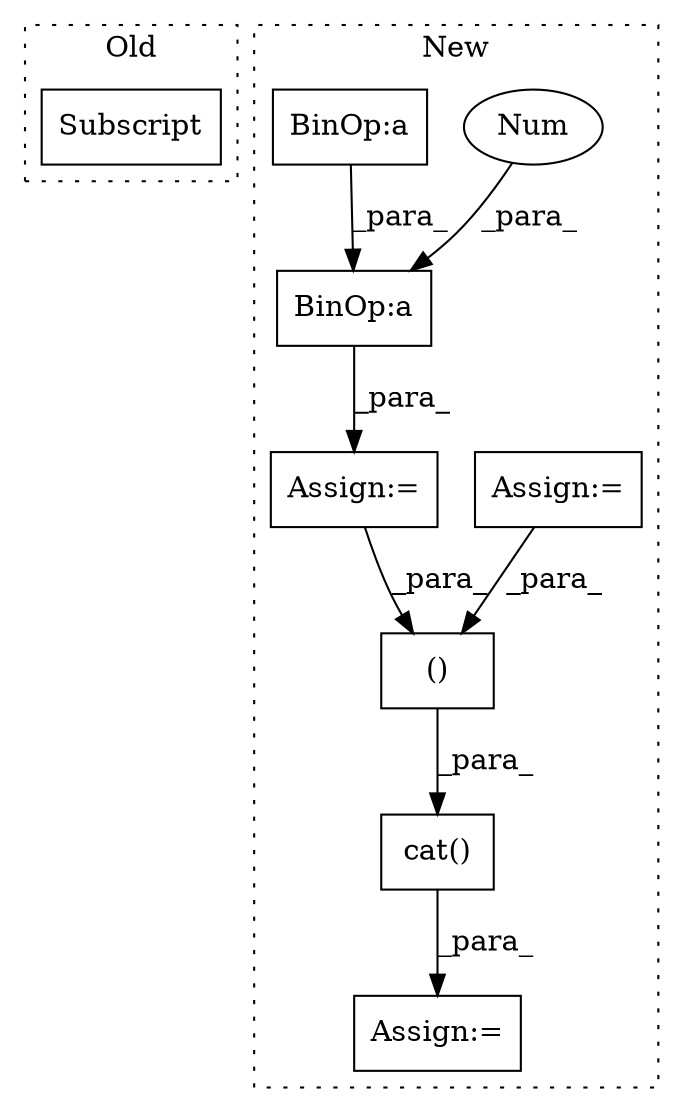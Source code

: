 digraph G {
subgraph cluster0 {
1 [label="Subscript" a="63" s="8592,0" l="21,0" shape="box"];
label = "Old";
style="dotted";
}
subgraph cluster1 {
2 [label="cat()" a="75" s="9135,9165" l="10,11" shape="box"];
3 [label="Assign:=" a="68" s="9132" l="3" shape="box"];
4 [label="()" a="54" s="9151" l="13" shape="box"];
5 [label="Assign:=" a="68" s="8908" l="3" shape="box"];
6 [label="BinOp:a" a="82" s="8966" l="7" shape="box"];
7 [label="Assign:=" a="68" s="9062" l="3" shape="box"];
8 [label="Num" a="76" s="8973" l="1" shape="ellipse"];
9 [label="BinOp:a" a="82" s="8966" l="3" shape="box"];
label = "New";
style="dotted";
}
2 -> 3 [label="_para_"];
4 -> 2 [label="_para_"];
5 -> 4 [label="_para_"];
6 -> 5 [label="_para_"];
7 -> 4 [label="_para_"];
8 -> 6 [label="_para_"];
9 -> 6 [label="_para_"];
}